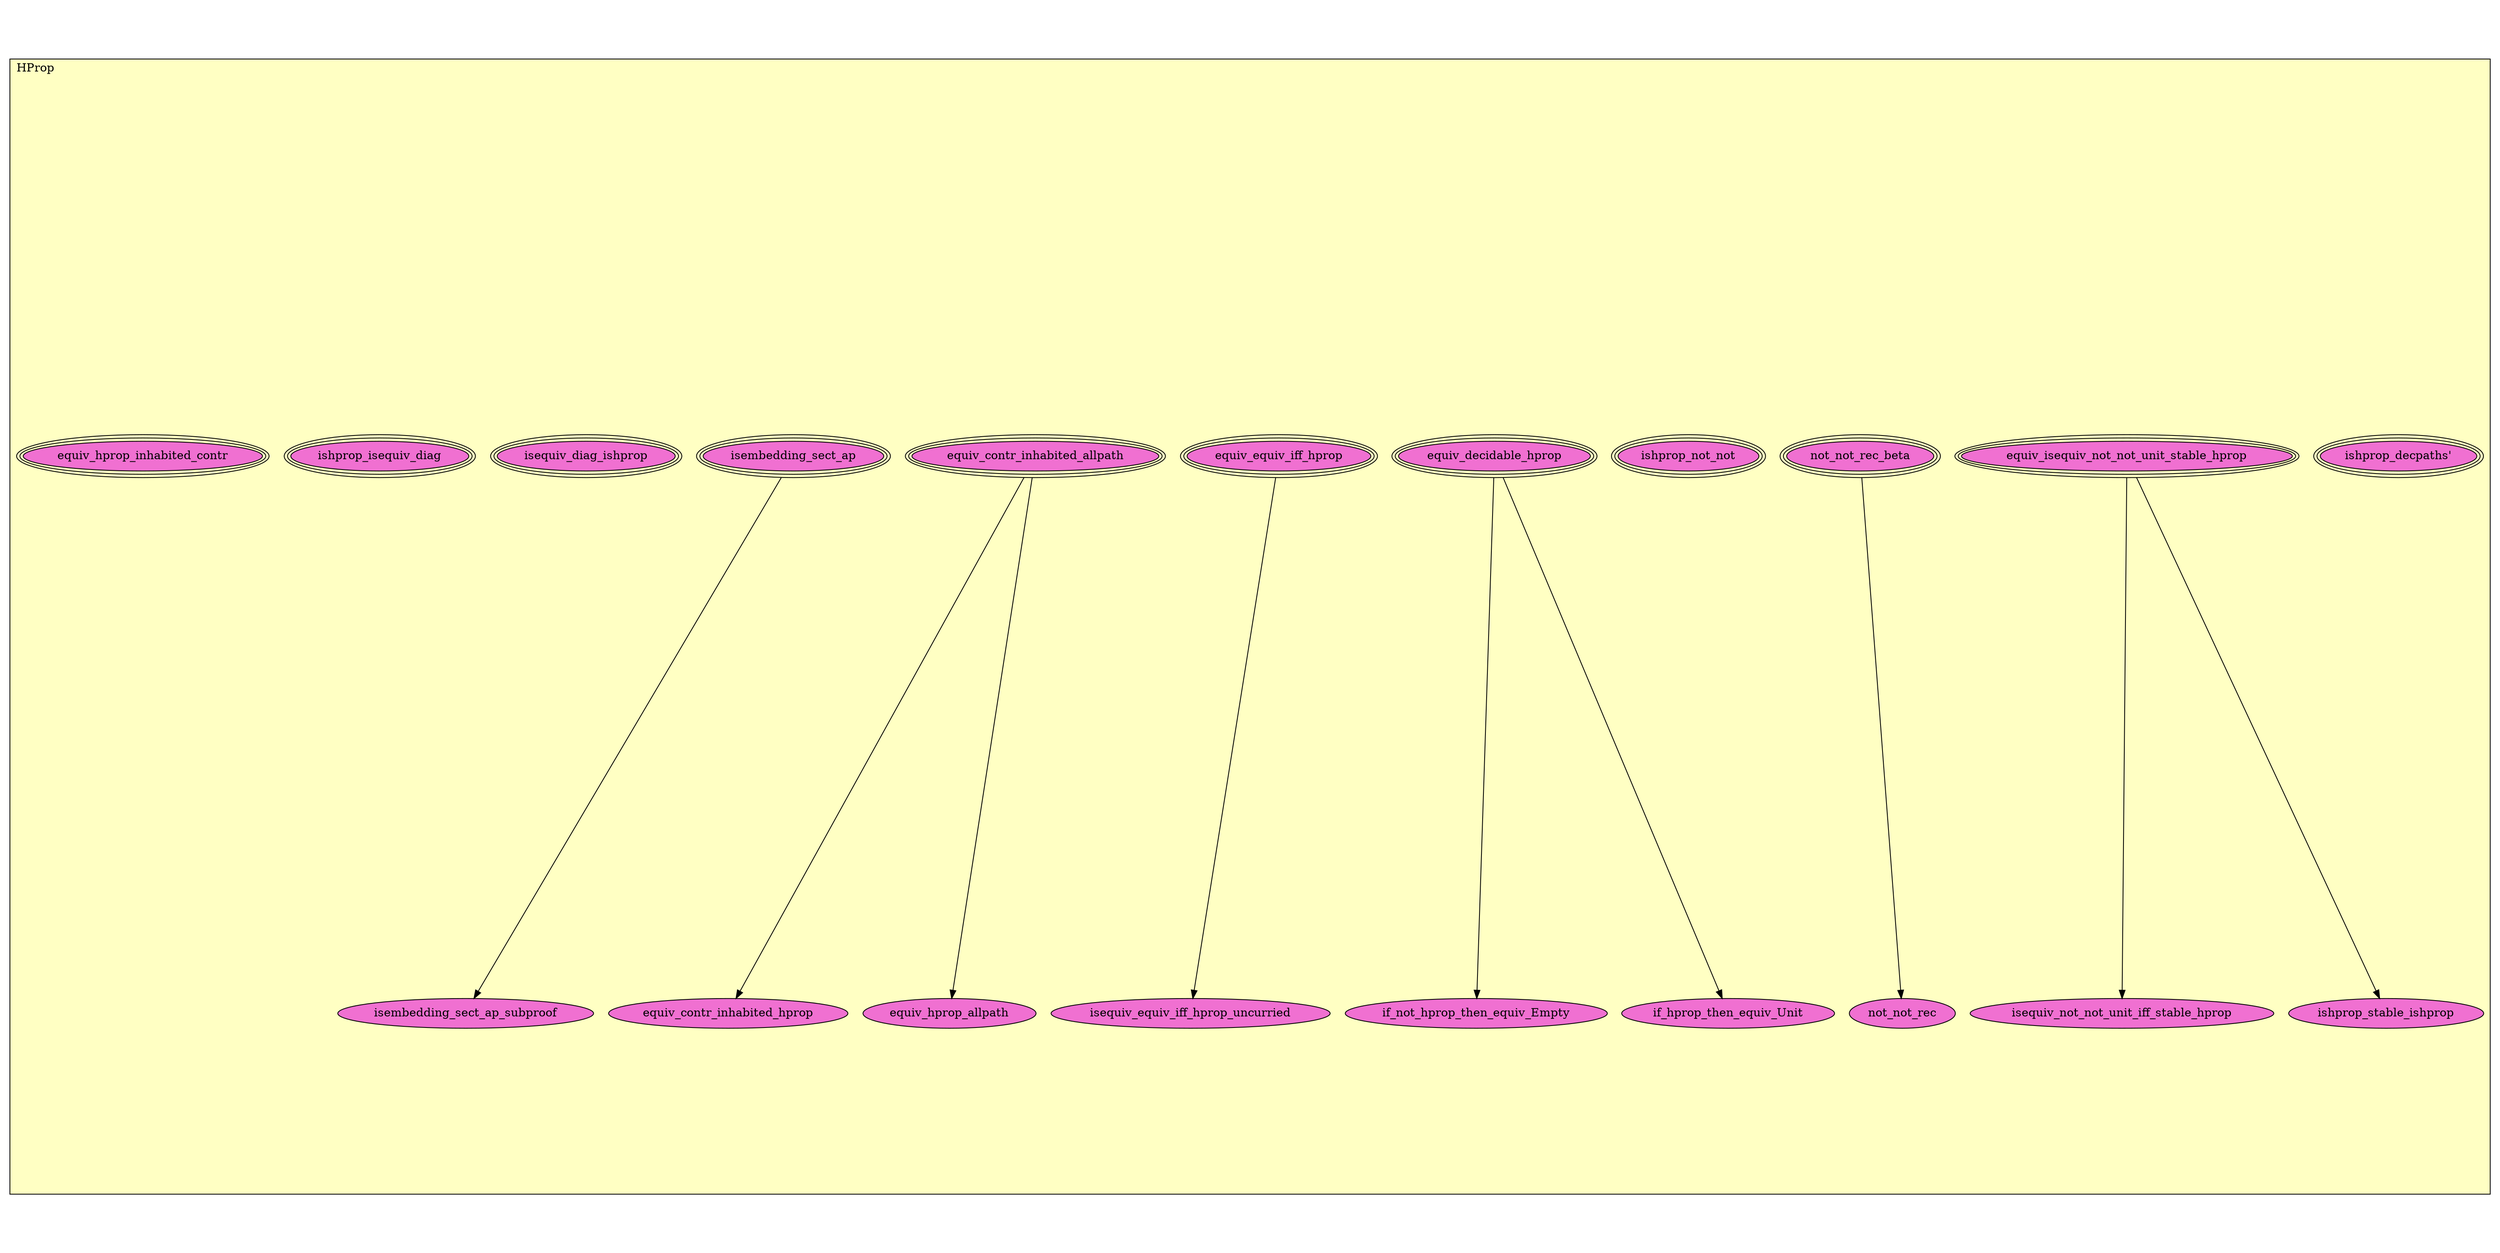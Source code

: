 digraph HoTT_Universes_HProp {
  graph [ratio=0.5]
  node [style=filled]
HProp_ishprop_decpaths_ [label="ishprop_decpaths'", URL=<HProp.html#ishprop_decpaths'>, peripheries=3, fillcolor="#F070D1"] ;
HProp_equiv_isequiv_not_not_unit_stable_hprop [label="equiv_isequiv_not_not_unit_stable_hprop", URL=<HProp.html#equiv_isequiv_not_not_unit_stable_hprop>, peripheries=3, fillcolor="#F070D1"] ;
HProp_isequiv_not_not_unit_iff_stable_hprop [label="isequiv_not_not_unit_iff_stable_hprop", URL=<HProp.html#isequiv_not_not_unit_iff_stable_hprop>, fillcolor="#F070D1"] ;
HProp_not_not_rec_beta [label="not_not_rec_beta", URL=<HProp.html#not_not_rec_beta>, peripheries=3, fillcolor="#F070D1"] ;
HProp_not_not_rec [label="not_not_rec", URL=<HProp.html#not_not_rec>, fillcolor="#F070D1"] ;
HProp_ishprop_not_not [label="ishprop_not_not", URL=<HProp.html#ishprop_not_not>, peripheries=3, fillcolor="#F070D1"] ;
HProp_ishprop_stable_ishprop [label="ishprop_stable_ishprop", URL=<HProp.html#ishprop_stable_ishprop>, fillcolor="#F070D1"] ;
HProp_equiv_decidable_hprop [label="equiv_decidable_hprop", URL=<HProp.html#equiv_decidable_hprop>, peripheries=3, fillcolor="#F070D1"] ;
HProp_if_not_hprop_then_equiv_Empty [label="if_not_hprop_then_equiv_Empty", URL=<HProp.html#if_not_hprop_then_equiv_Empty>, fillcolor="#F070D1"] ;
HProp_if_hprop_then_equiv_Unit [label="if_hprop_then_equiv_Unit", URL=<HProp.html#if_hprop_then_equiv_Unit>, fillcolor="#F070D1"] ;
HProp_equiv_equiv_iff_hprop [label="equiv_equiv_iff_hprop", URL=<HProp.html#equiv_equiv_iff_hprop>, peripheries=3, fillcolor="#F070D1"] ;
HProp_isequiv_equiv_iff_hprop_uncurried [label="isequiv_equiv_iff_hprop_uncurried", URL=<HProp.html#isequiv_equiv_iff_hprop_uncurried>, fillcolor="#F070D1"] ;
HProp_equiv_contr_inhabited_allpath [label="equiv_contr_inhabited_allpath", URL=<HProp.html#equiv_contr_inhabited_allpath>, peripheries=3, fillcolor="#F070D1"] ;
HProp_equiv_contr_inhabited_hprop [label="equiv_contr_inhabited_hprop", URL=<HProp.html#equiv_contr_inhabited_hprop>, fillcolor="#F070D1"] ;
HProp_isembedding_sect_ap [label="isembedding_sect_ap", URL=<HProp.html#isembedding_sect_ap>, peripheries=3, fillcolor="#F070D1"] ;
HProp_isembedding_sect_ap_subproof [label="isembedding_sect_ap_subproof", URL=<HProp.html#isembedding_sect_ap_subproof>, fillcolor="#F070D1"] ;
HProp_isequiv_diag_ishprop [label="isequiv_diag_ishprop", URL=<HProp.html#isequiv_diag_ishprop>, peripheries=3, fillcolor="#F070D1"] ;
HProp_ishprop_isequiv_diag [label="ishprop_isequiv_diag", URL=<HProp.html#ishprop_isequiv_diag>, peripheries=3, fillcolor="#F070D1"] ;
HProp_equiv_hprop_inhabited_contr [label="equiv_hprop_inhabited_contr", URL=<HProp.html#equiv_hprop_inhabited_contr>, peripheries=3, fillcolor="#F070D1"] ;
HProp_equiv_hprop_allpath [label="equiv_hprop_allpath", URL=<HProp.html#equiv_hprop_allpath>, fillcolor="#F070D1"] ;
  HProp_equiv_isequiv_not_not_unit_stable_hprop -> HProp_isequiv_not_not_unit_iff_stable_hprop [] ;
  HProp_equiv_isequiv_not_not_unit_stable_hprop -> HProp_ishprop_stable_ishprop [] ;
  HProp_not_not_rec_beta -> HProp_not_not_rec [] ;
  HProp_equiv_decidable_hprop -> HProp_if_not_hprop_then_equiv_Empty [] ;
  HProp_equiv_decidable_hprop -> HProp_if_hprop_then_equiv_Unit [] ;
  HProp_equiv_equiv_iff_hprop -> HProp_isequiv_equiv_iff_hprop_uncurried [] ;
  HProp_equiv_contr_inhabited_allpath -> HProp_equiv_contr_inhabited_hprop [] ;
  HProp_equiv_contr_inhabited_allpath -> HProp_equiv_hprop_allpath [] ;
  HProp_isembedding_sect_ap -> HProp_isembedding_sect_ap_subproof [] ;
subgraph cluster_HProp { label="HProp"; fillcolor="#FFFFC3"; labeljust=l; style=filled 
HProp_equiv_hprop_allpath; HProp_equiv_hprop_inhabited_contr; HProp_ishprop_isequiv_diag; HProp_isequiv_diag_ishprop; HProp_isembedding_sect_ap_subproof; HProp_isembedding_sect_ap; HProp_equiv_contr_inhabited_hprop; HProp_equiv_contr_inhabited_allpath; HProp_isequiv_equiv_iff_hprop_uncurried; HProp_equiv_equiv_iff_hprop; HProp_if_hprop_then_equiv_Unit; HProp_if_not_hprop_then_equiv_Empty; HProp_equiv_decidable_hprop; HProp_ishprop_stable_ishprop; HProp_ishprop_not_not; HProp_not_not_rec; HProp_not_not_rec_beta; HProp_isequiv_not_not_unit_iff_stable_hprop; HProp_equiv_isequiv_not_not_unit_stable_hprop; HProp_ishprop_decpaths_; };
} /* END */
